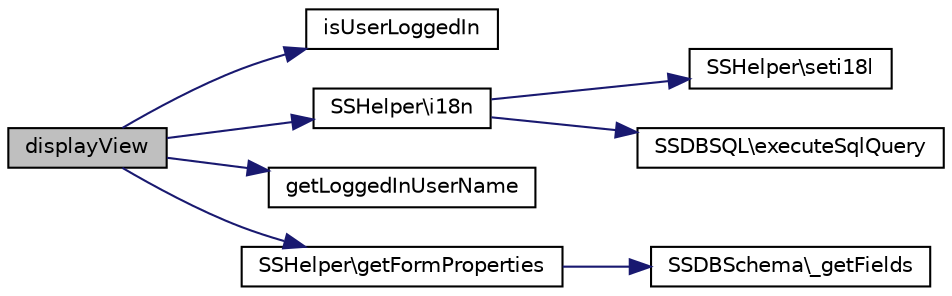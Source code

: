 digraph "displayView"
{
  edge [fontname="Helvetica",fontsize="10",labelfontname="Helvetica",labelfontsize="10"];
  node [fontname="Helvetica",fontsize="10",shape=record];
  rankdir="LR";
  Node1 [label="displayView",height=0.2,width=0.4,color="black", fillcolor="grey75", style="filled", fontcolor="black"];
  Node1 -> Node2 [color="midnightblue",fontsize="10",style="solid",fontname="Helvetica"];
  Node2 [label="isUserLoggedIn",height=0.2,width=0.4,color="black", fillcolor="white", style="filled",URL="$class_s_s_customer_login_controller.html#aeb08814a3b11252c66e465a868da3ea7",tooltip="Ist Benutzer angemeldet. "];
  Node1 -> Node3 [color="midnightblue",fontsize="10",style="solid",fontname="Helvetica"];
  Node3 [label="SSHelper\\i18n",height=0.2,width=0.4,color="black", fillcolor="white", style="filled",URL="$class_s_s_helper.html#a3bece4aee1514dbafbd7d0234227e053",tooltip="Internationalization and localization. "];
  Node3 -> Node4 [color="midnightblue",fontsize="10",style="solid",fontname="Helvetica"];
  Node4 [label="SSHelper\\seti18l",height=0.2,width=0.4,color="black", fillcolor="white", style="filled",URL="$class_s_s_helper.html#a50f106600a25de036f9b6f0a89a198d5"];
  Node3 -> Node5 [color="midnightblue",fontsize="10",style="solid",fontname="Helvetica"];
  Node5 [label="SSDBSQL\\executeSqlQuery",height=0.2,width=0.4,color="black", fillcolor="white", style="filled",URL="$class_s_s_d_b_s_q_l.html#a8b0b5ed5092c7864860fc358ecc7b822",tooltip="SQL Query ausführen. "];
  Node1 -> Node6 [color="midnightblue",fontsize="10",style="solid",fontname="Helvetica"];
  Node6 [label="getLoggedInUserName",height=0.2,width=0.4,color="black", fillcolor="white", style="filled",URL="$class_s_s_customer_login_controller.html#aa682ffa862eb49bba5131c5df3503b81",tooltip="Name vom User. "];
  Node1 -> Node7 [color="midnightblue",fontsize="10",style="solid",fontname="Helvetica"];
  Node7 [label="SSHelper\\getFormProperties",height=0.2,width=0.4,color="black", fillcolor="white", style="filled",URL="$class_s_s_helper.html#af67d5c1052dd07c445391b85cfa3dd8e",tooltip="Formular Felder Setting generien. "];
  Node7 -> Node8 [color="midnightblue",fontsize="10",style="solid",fontname="Helvetica"];
  Node8 [label="SSDBSchema\\_getFields",height=0.2,width=0.4,color="black", fillcolor="white", style="filled",URL="$class_s_s_d_b_schema.html#a5009b71c2090dc1b0c5d2b84f8083bf6"];
}
